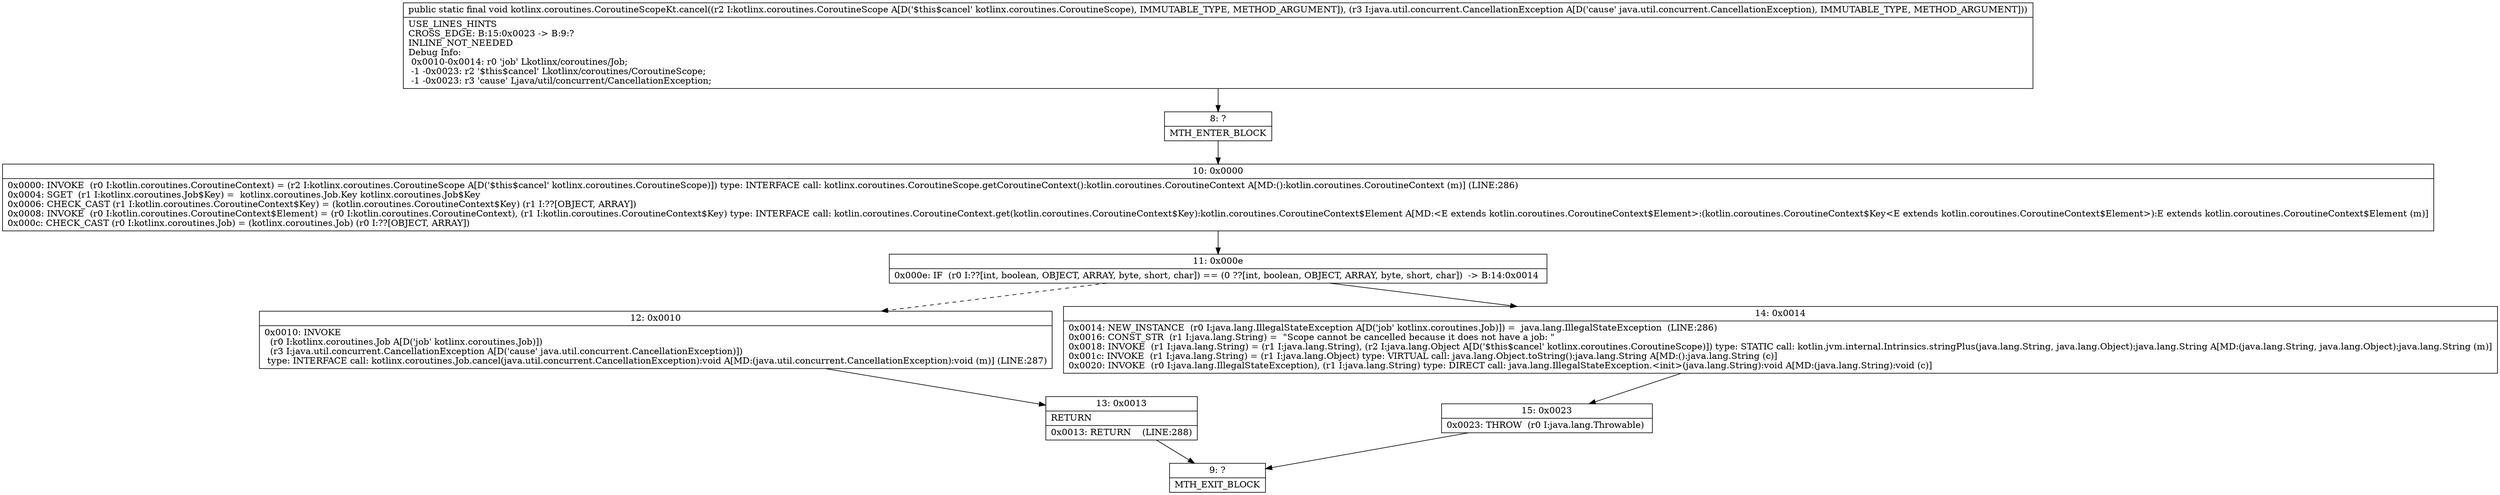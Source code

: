 digraph "CFG forkotlinx.coroutines.CoroutineScopeKt.cancel(Lkotlinx\/coroutines\/CoroutineScope;Ljava\/util\/concurrent\/CancellationException;)V" {
Node_8 [shape=record,label="{8\:\ ?|MTH_ENTER_BLOCK\l}"];
Node_10 [shape=record,label="{10\:\ 0x0000|0x0000: INVOKE  (r0 I:kotlin.coroutines.CoroutineContext) = (r2 I:kotlinx.coroutines.CoroutineScope A[D('$this$cancel' kotlinx.coroutines.CoroutineScope)]) type: INTERFACE call: kotlinx.coroutines.CoroutineScope.getCoroutineContext():kotlin.coroutines.CoroutineContext A[MD:():kotlin.coroutines.CoroutineContext (m)] (LINE:286)\l0x0004: SGET  (r1 I:kotlinx.coroutines.Job$Key) =  kotlinx.coroutines.Job.Key kotlinx.coroutines.Job$Key \l0x0006: CHECK_CAST (r1 I:kotlin.coroutines.CoroutineContext$Key) = (kotlin.coroutines.CoroutineContext$Key) (r1 I:??[OBJECT, ARRAY]) \l0x0008: INVOKE  (r0 I:kotlin.coroutines.CoroutineContext$Element) = (r0 I:kotlin.coroutines.CoroutineContext), (r1 I:kotlin.coroutines.CoroutineContext$Key) type: INTERFACE call: kotlin.coroutines.CoroutineContext.get(kotlin.coroutines.CoroutineContext$Key):kotlin.coroutines.CoroutineContext$Element A[MD:\<E extends kotlin.coroutines.CoroutineContext$Element\>:(kotlin.coroutines.CoroutineContext$Key\<E extends kotlin.coroutines.CoroutineContext$Element\>):E extends kotlin.coroutines.CoroutineContext$Element (m)]\l0x000c: CHECK_CAST (r0 I:kotlinx.coroutines.Job) = (kotlinx.coroutines.Job) (r0 I:??[OBJECT, ARRAY]) \l}"];
Node_11 [shape=record,label="{11\:\ 0x000e|0x000e: IF  (r0 I:??[int, boolean, OBJECT, ARRAY, byte, short, char]) == (0 ??[int, boolean, OBJECT, ARRAY, byte, short, char])  \-\> B:14:0x0014 \l}"];
Node_12 [shape=record,label="{12\:\ 0x0010|0x0010: INVOKE  \l  (r0 I:kotlinx.coroutines.Job A[D('job' kotlinx.coroutines.Job)])\l  (r3 I:java.util.concurrent.CancellationException A[D('cause' java.util.concurrent.CancellationException)])\l type: INTERFACE call: kotlinx.coroutines.Job.cancel(java.util.concurrent.CancellationException):void A[MD:(java.util.concurrent.CancellationException):void (m)] (LINE:287)\l}"];
Node_13 [shape=record,label="{13\:\ 0x0013|RETURN\l|0x0013: RETURN    (LINE:288)\l}"];
Node_9 [shape=record,label="{9\:\ ?|MTH_EXIT_BLOCK\l}"];
Node_14 [shape=record,label="{14\:\ 0x0014|0x0014: NEW_INSTANCE  (r0 I:java.lang.IllegalStateException A[D('job' kotlinx.coroutines.Job)]) =  java.lang.IllegalStateException  (LINE:286)\l0x0016: CONST_STR  (r1 I:java.lang.String) =  \"Scope cannot be cancelled because it does not have a job: \" \l0x0018: INVOKE  (r1 I:java.lang.String) = (r1 I:java.lang.String), (r2 I:java.lang.Object A[D('$this$cancel' kotlinx.coroutines.CoroutineScope)]) type: STATIC call: kotlin.jvm.internal.Intrinsics.stringPlus(java.lang.String, java.lang.Object):java.lang.String A[MD:(java.lang.String, java.lang.Object):java.lang.String (m)]\l0x001c: INVOKE  (r1 I:java.lang.String) = (r1 I:java.lang.Object) type: VIRTUAL call: java.lang.Object.toString():java.lang.String A[MD:():java.lang.String (c)]\l0x0020: INVOKE  (r0 I:java.lang.IllegalStateException), (r1 I:java.lang.String) type: DIRECT call: java.lang.IllegalStateException.\<init\>(java.lang.String):void A[MD:(java.lang.String):void (c)]\l}"];
Node_15 [shape=record,label="{15\:\ 0x0023|0x0023: THROW  (r0 I:java.lang.Throwable) \l}"];
MethodNode[shape=record,label="{public static final void kotlinx.coroutines.CoroutineScopeKt.cancel((r2 I:kotlinx.coroutines.CoroutineScope A[D('$this$cancel' kotlinx.coroutines.CoroutineScope), IMMUTABLE_TYPE, METHOD_ARGUMENT]), (r3 I:java.util.concurrent.CancellationException A[D('cause' java.util.concurrent.CancellationException), IMMUTABLE_TYPE, METHOD_ARGUMENT]))  | USE_LINES_HINTS\lCROSS_EDGE: B:15:0x0023 \-\> B:9:?\lINLINE_NOT_NEEDED\lDebug Info:\l  0x0010\-0x0014: r0 'job' Lkotlinx\/coroutines\/Job;\l  \-1 \-0x0023: r2 '$this$cancel' Lkotlinx\/coroutines\/CoroutineScope;\l  \-1 \-0x0023: r3 'cause' Ljava\/util\/concurrent\/CancellationException;\l}"];
MethodNode -> Node_8;Node_8 -> Node_10;
Node_10 -> Node_11;
Node_11 -> Node_12[style=dashed];
Node_11 -> Node_14;
Node_12 -> Node_13;
Node_13 -> Node_9;
Node_14 -> Node_15;
Node_15 -> Node_9;
}

